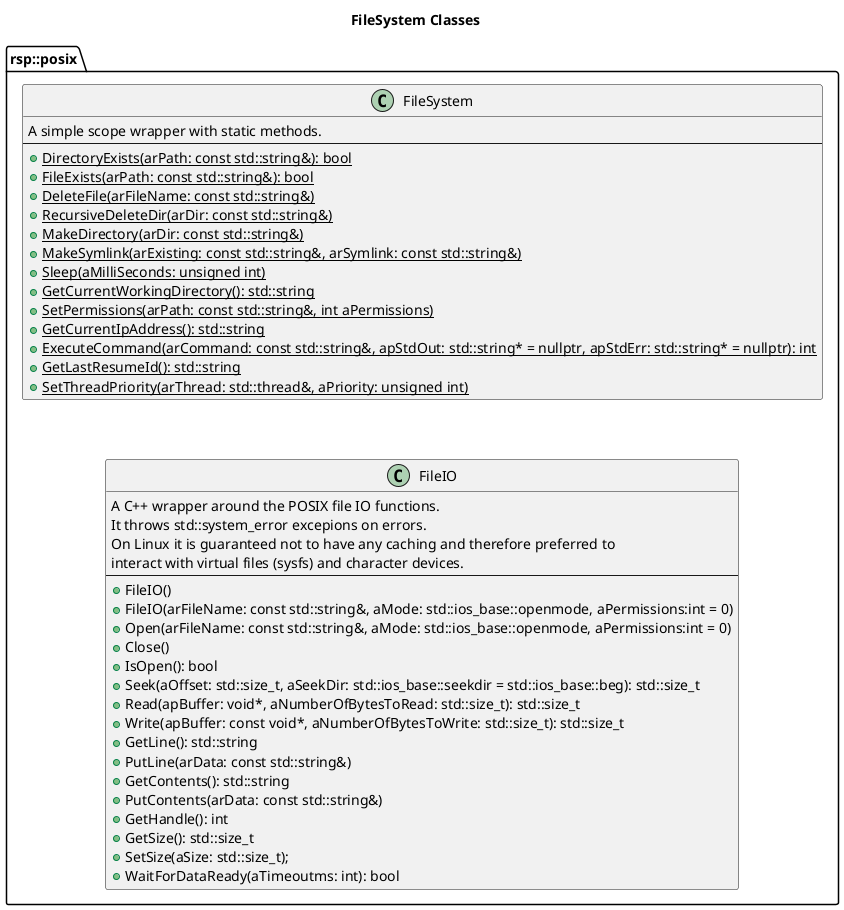 @startuml

title FileSystem Classes

namespace rsp::posix {

class FileIO {
    A C++ wrapper around the POSIX file IO functions.
    It throws std::system_error excepions on errors.
    On Linux it is guaranteed not to have any caching and therefore preferred to
    interact with virtual files (sysfs) and character devices.
--
    +FileIO()
    +FileIO(arFileName: const std::string&, aMode: std::ios_base::openmode, aPermissions:int = 0)
    +Open(arFileName: const std::string&, aMode: std::ios_base::openmode, aPermissions:int = 0)
    +Close()
    +IsOpen(): bool
    +Seek(aOffset: std::size_t, aSeekDir: std::ios_base::seekdir = std::ios_base::beg): std::size_t
    +Read(apBuffer: void*, aNumberOfBytesToRead: std::size_t): std::size_t
    +Write(apBuffer: const void*, aNumberOfBytesToWrite: std::size_t): std::size_t
    +GetLine(): std::string
    +PutLine(arData: const std::string&)
    +GetContents(): std::string
    +PutContents(arData: const std::string&)
    +GetHandle(): int
    +GetSize(): std::size_t
    +SetSize(aSize: std::size_t);
    +WaitForDataReady(aTimeoutms: int): bool
}

class FileSystem {
    A simple scope wrapper with static methods.
--
    +{static} DirectoryExists(arPath: const std::string&): bool
    +{static} FileExists(arPath: const std::string&): bool
    +{static} DeleteFile(arFileName: const std::string&)
    +{static} RecursiveDeleteDir(arDir: const std::string&)
    +{static} MakeDirectory(arDir: const std::string&)
    +{static} MakeSymlink(arExisting: const std::string&, arSymlink: const std::string&)
    +{static} Sleep(aMilliSeconds: unsigned int)
    +{static} GetCurrentWorkingDirectory(): std::string
    +{static} SetPermissions(arPath: const std::string&, int aPermissions)
    +{static} GetCurrentIpAddress(): std::string
    +{static} ExecuteCommand(arCommand: const std::string&, apStdOut: std::string* = nullptr, apStdErr: std::string* = nullptr): int
    +{static} GetLastResumeId(): std::string
    +{static} SetThreadPriority(arThread: std::thread&, aPriority: unsigned int)
}

FileSystem <-[hidden]- FileIO

}

@enduml
